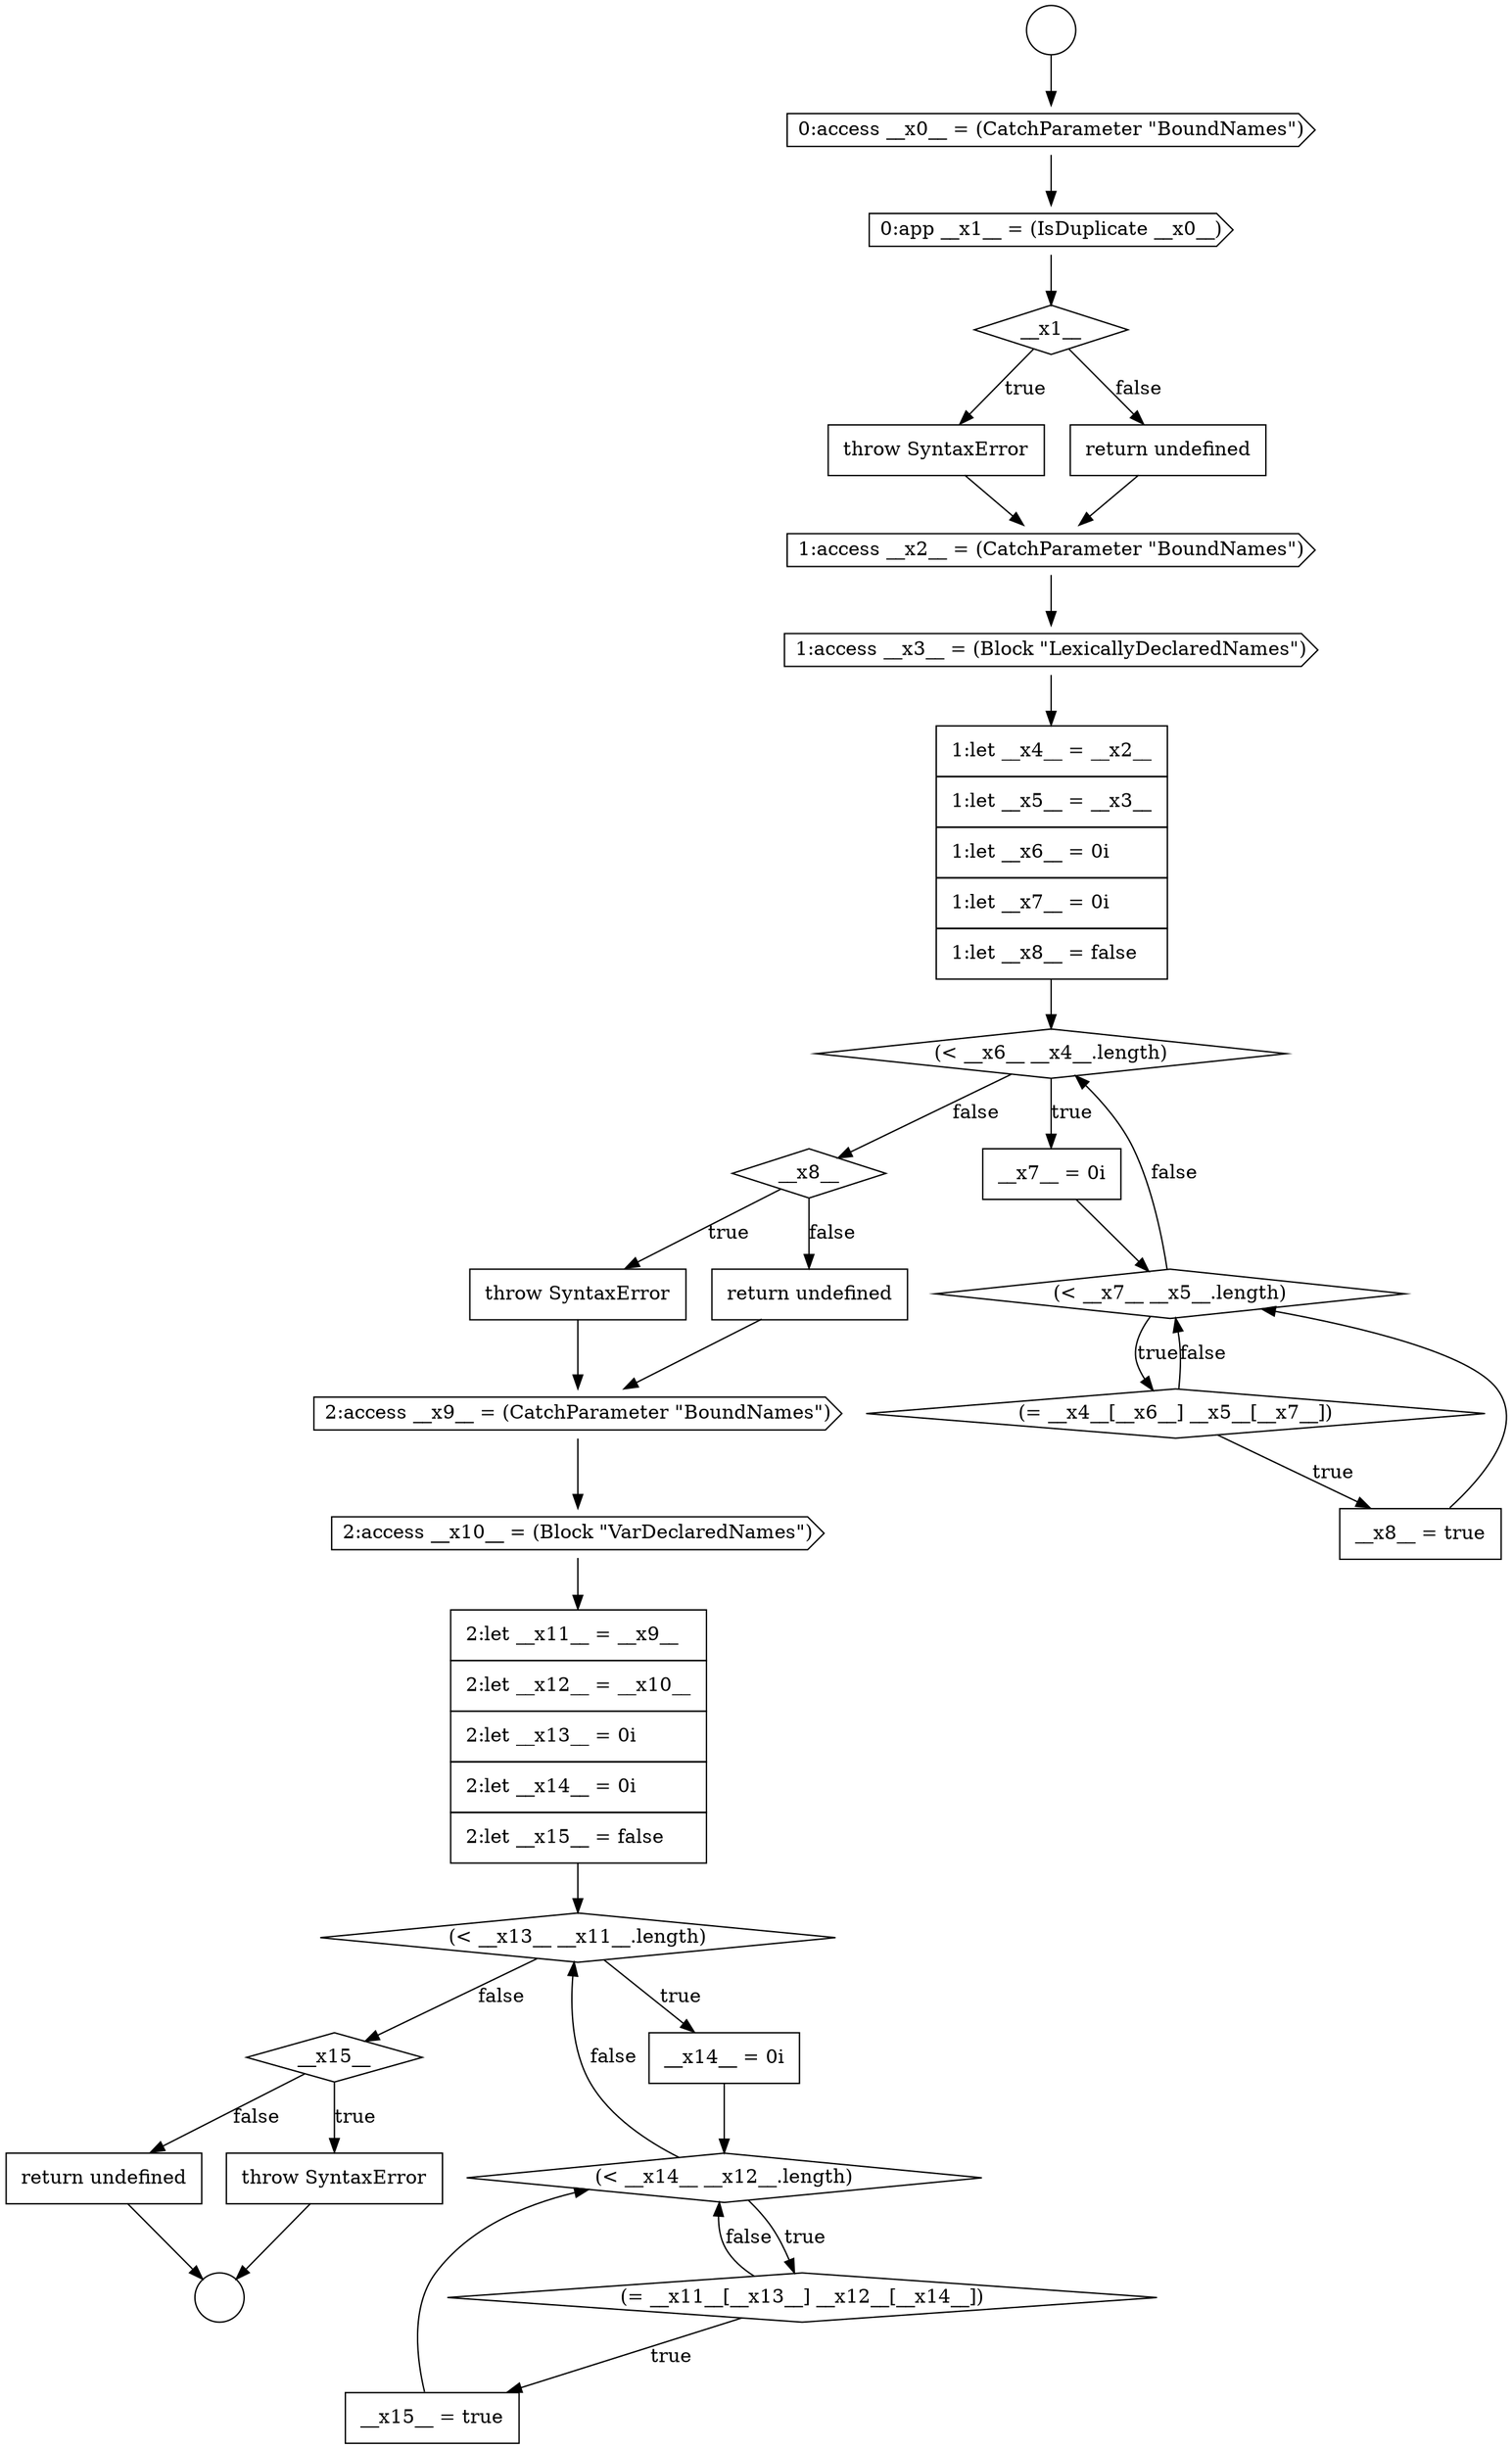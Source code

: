 digraph {
  node18954 [shape=none, margin=0, label=<<font color="black">
    <table border="0" cellborder="1" cellspacing="0" cellpadding="10">
      <tr><td align="left">1:let __x4__ = __x2__</td></tr>
      <tr><td align="left">1:let __x5__ = __x3__</td></tr>
      <tr><td align="left">1:let __x6__ = 0i</td></tr>
      <tr><td align="left">1:let __x7__ = 0i</td></tr>
      <tr><td align="left">1:let __x8__ = false</td></tr>
    </table>
  </font>> color="black" fillcolor="white" style=filled]
  node18965 [shape=none, margin=0, label=<<font color="black">
    <table border="0" cellborder="1" cellspacing="0" cellpadding="10">
      <tr><td align="left">2:let __x11__ = __x9__</td></tr>
      <tr><td align="left">2:let __x12__ = __x10__</td></tr>
      <tr><td align="left">2:let __x13__ = 0i</td></tr>
      <tr><td align="left">2:let __x14__ = 0i</td></tr>
      <tr><td align="left">2:let __x15__ = false</td></tr>
    </table>
  </font>> color="black" fillcolor="white" style=filled]
  node18946 [shape=circle label=" " color="black" fillcolor="white" style=filled]
  node18958 [shape=diamond, label=<<font color="black">(= __x4__[__x6__] __x5__[__x7__])</font>> color="black" fillcolor="white" style=filled]
  node18968 [shape=diamond, label=<<font color="black">(&lt; __x14__ __x12__.length)</font>> color="black" fillcolor="white" style=filled]
  node18966 [shape=diamond, label=<<font color="black">(&lt; __x13__ __x11__.length)</font>> color="black" fillcolor="white" style=filled]
  node18962 [shape=none, margin=0, label=<<font color="black">
    <table border="0" cellborder="1" cellspacing="0" cellpadding="10">
      <tr><td align="left">return undefined</td></tr>
    </table>
  </font>> color="black" fillcolor="white" style=filled]
  node18952 [shape=cds, label=<<font color="black">1:access __x2__ = (CatchParameter &quot;BoundNames&quot;)</font>> color="black" fillcolor="white" style=filled]
  node18969 [shape=diamond, label=<<font color="black">(= __x11__[__x13__] __x12__[__x14__])</font>> color="black" fillcolor="white" style=filled]
  node18950 [shape=none, margin=0, label=<<font color="black">
    <table border="0" cellborder="1" cellspacing="0" cellpadding="10">
      <tr><td align="left">throw SyntaxError</td></tr>
    </table>
  </font>> color="black" fillcolor="white" style=filled]
  node18960 [shape=diamond, label=<<font color="black">__x8__</font>> color="black" fillcolor="white" style=filled]
  node18948 [shape=cds, label=<<font color="black">0:app __x1__ = (IsDuplicate __x0__)</font>> color="black" fillcolor="white" style=filled]
  node18972 [shape=none, margin=0, label=<<font color="black">
    <table border="0" cellborder="1" cellspacing="0" cellpadding="10">
      <tr><td align="left">throw SyntaxError</td></tr>
    </table>
  </font>> color="black" fillcolor="white" style=filled]
  node18951 [shape=none, margin=0, label=<<font color="black">
    <table border="0" cellborder="1" cellspacing="0" cellpadding="10">
      <tr><td align="left">return undefined</td></tr>
    </table>
  </font>> color="black" fillcolor="white" style=filled]
  node18955 [shape=diamond, label=<<font color="black">(&lt; __x6__ __x4__.length)</font>> color="black" fillcolor="white" style=filled]
  node18949 [shape=diamond, label=<<font color="black">__x1__</font>> color="black" fillcolor="white" style=filled]
  node18945 [shape=circle label=" " color="black" fillcolor="white" style=filled]
  node18964 [shape=cds, label=<<font color="black">2:access __x10__ = (Block &quot;VarDeclaredNames&quot;)</font>> color="black" fillcolor="white" style=filled]
  node18959 [shape=none, margin=0, label=<<font color="black">
    <table border="0" cellborder="1" cellspacing="0" cellpadding="10">
      <tr><td align="left">__x8__ = true</td></tr>
    </table>
  </font>> color="black" fillcolor="white" style=filled]
  node18961 [shape=none, margin=0, label=<<font color="black">
    <table border="0" cellborder="1" cellspacing="0" cellpadding="10">
      <tr><td align="left">throw SyntaxError</td></tr>
    </table>
  </font>> color="black" fillcolor="white" style=filled]
  node18971 [shape=diamond, label=<<font color="black">__x15__</font>> color="black" fillcolor="white" style=filled]
  node18970 [shape=none, margin=0, label=<<font color="black">
    <table border="0" cellborder="1" cellspacing="0" cellpadding="10">
      <tr><td align="left">__x15__ = true</td></tr>
    </table>
  </font>> color="black" fillcolor="white" style=filled]
  node18953 [shape=cds, label=<<font color="black">1:access __x3__ = (Block &quot;LexicallyDeclaredNames&quot;)</font>> color="black" fillcolor="white" style=filled]
  node18947 [shape=cds, label=<<font color="black">0:access __x0__ = (CatchParameter &quot;BoundNames&quot;)</font>> color="black" fillcolor="white" style=filled]
  node18957 [shape=diamond, label=<<font color="black">(&lt; __x7__ __x5__.length)</font>> color="black" fillcolor="white" style=filled]
  node18956 [shape=none, margin=0, label=<<font color="black">
    <table border="0" cellborder="1" cellspacing="0" cellpadding="10">
      <tr><td align="left">__x7__ = 0i</td></tr>
    </table>
  </font>> color="black" fillcolor="white" style=filled]
  node18967 [shape=none, margin=0, label=<<font color="black">
    <table border="0" cellborder="1" cellspacing="0" cellpadding="10">
      <tr><td align="left">__x14__ = 0i</td></tr>
    </table>
  </font>> color="black" fillcolor="white" style=filled]
  node18963 [shape=cds, label=<<font color="black">2:access __x9__ = (CatchParameter &quot;BoundNames&quot;)</font>> color="black" fillcolor="white" style=filled]
  node18973 [shape=none, margin=0, label=<<font color="black">
    <table border="0" cellborder="1" cellspacing="0" cellpadding="10">
      <tr><td align="left">return undefined</td></tr>
    </table>
  </font>> color="black" fillcolor="white" style=filled]
  node18951 -> node18952 [ color="black"]
  node18964 -> node18965 [ color="black"]
  node18972 -> node18946 [ color="black"]
  node18963 -> node18964 [ color="black"]
  node18955 -> node18956 [label=<<font color="black">true</font>> color="black"]
  node18955 -> node18960 [label=<<font color="black">false</font>> color="black"]
  node18960 -> node18961 [label=<<font color="black">true</font>> color="black"]
  node18960 -> node18962 [label=<<font color="black">false</font>> color="black"]
  node18953 -> node18954 [ color="black"]
  node18969 -> node18970 [label=<<font color="black">true</font>> color="black"]
  node18969 -> node18968 [label=<<font color="black">false</font>> color="black"]
  node18948 -> node18949 [ color="black"]
  node18956 -> node18957 [ color="black"]
  node18965 -> node18966 [ color="black"]
  node18961 -> node18963 [ color="black"]
  node18954 -> node18955 [ color="black"]
  node18957 -> node18958 [label=<<font color="black">true</font>> color="black"]
  node18957 -> node18955 [label=<<font color="black">false</font>> color="black"]
  node18966 -> node18967 [label=<<font color="black">true</font>> color="black"]
  node18966 -> node18971 [label=<<font color="black">false</font>> color="black"]
  node18945 -> node18947 [ color="black"]
  node18973 -> node18946 [ color="black"]
  node18962 -> node18963 [ color="black"]
  node18952 -> node18953 [ color="black"]
  node18970 -> node18968 [ color="black"]
  node18968 -> node18969 [label=<<font color="black">true</font>> color="black"]
  node18968 -> node18966 [label=<<font color="black">false</font>> color="black"]
  node18967 -> node18968 [ color="black"]
  node18949 -> node18950 [label=<<font color="black">true</font>> color="black"]
  node18949 -> node18951 [label=<<font color="black">false</font>> color="black"]
  node18947 -> node18948 [ color="black"]
  node18958 -> node18959 [label=<<font color="black">true</font>> color="black"]
  node18958 -> node18957 [label=<<font color="black">false</font>> color="black"]
  node18959 -> node18957 [ color="black"]
  node18950 -> node18952 [ color="black"]
  node18971 -> node18972 [label=<<font color="black">true</font>> color="black"]
  node18971 -> node18973 [label=<<font color="black">false</font>> color="black"]
}
